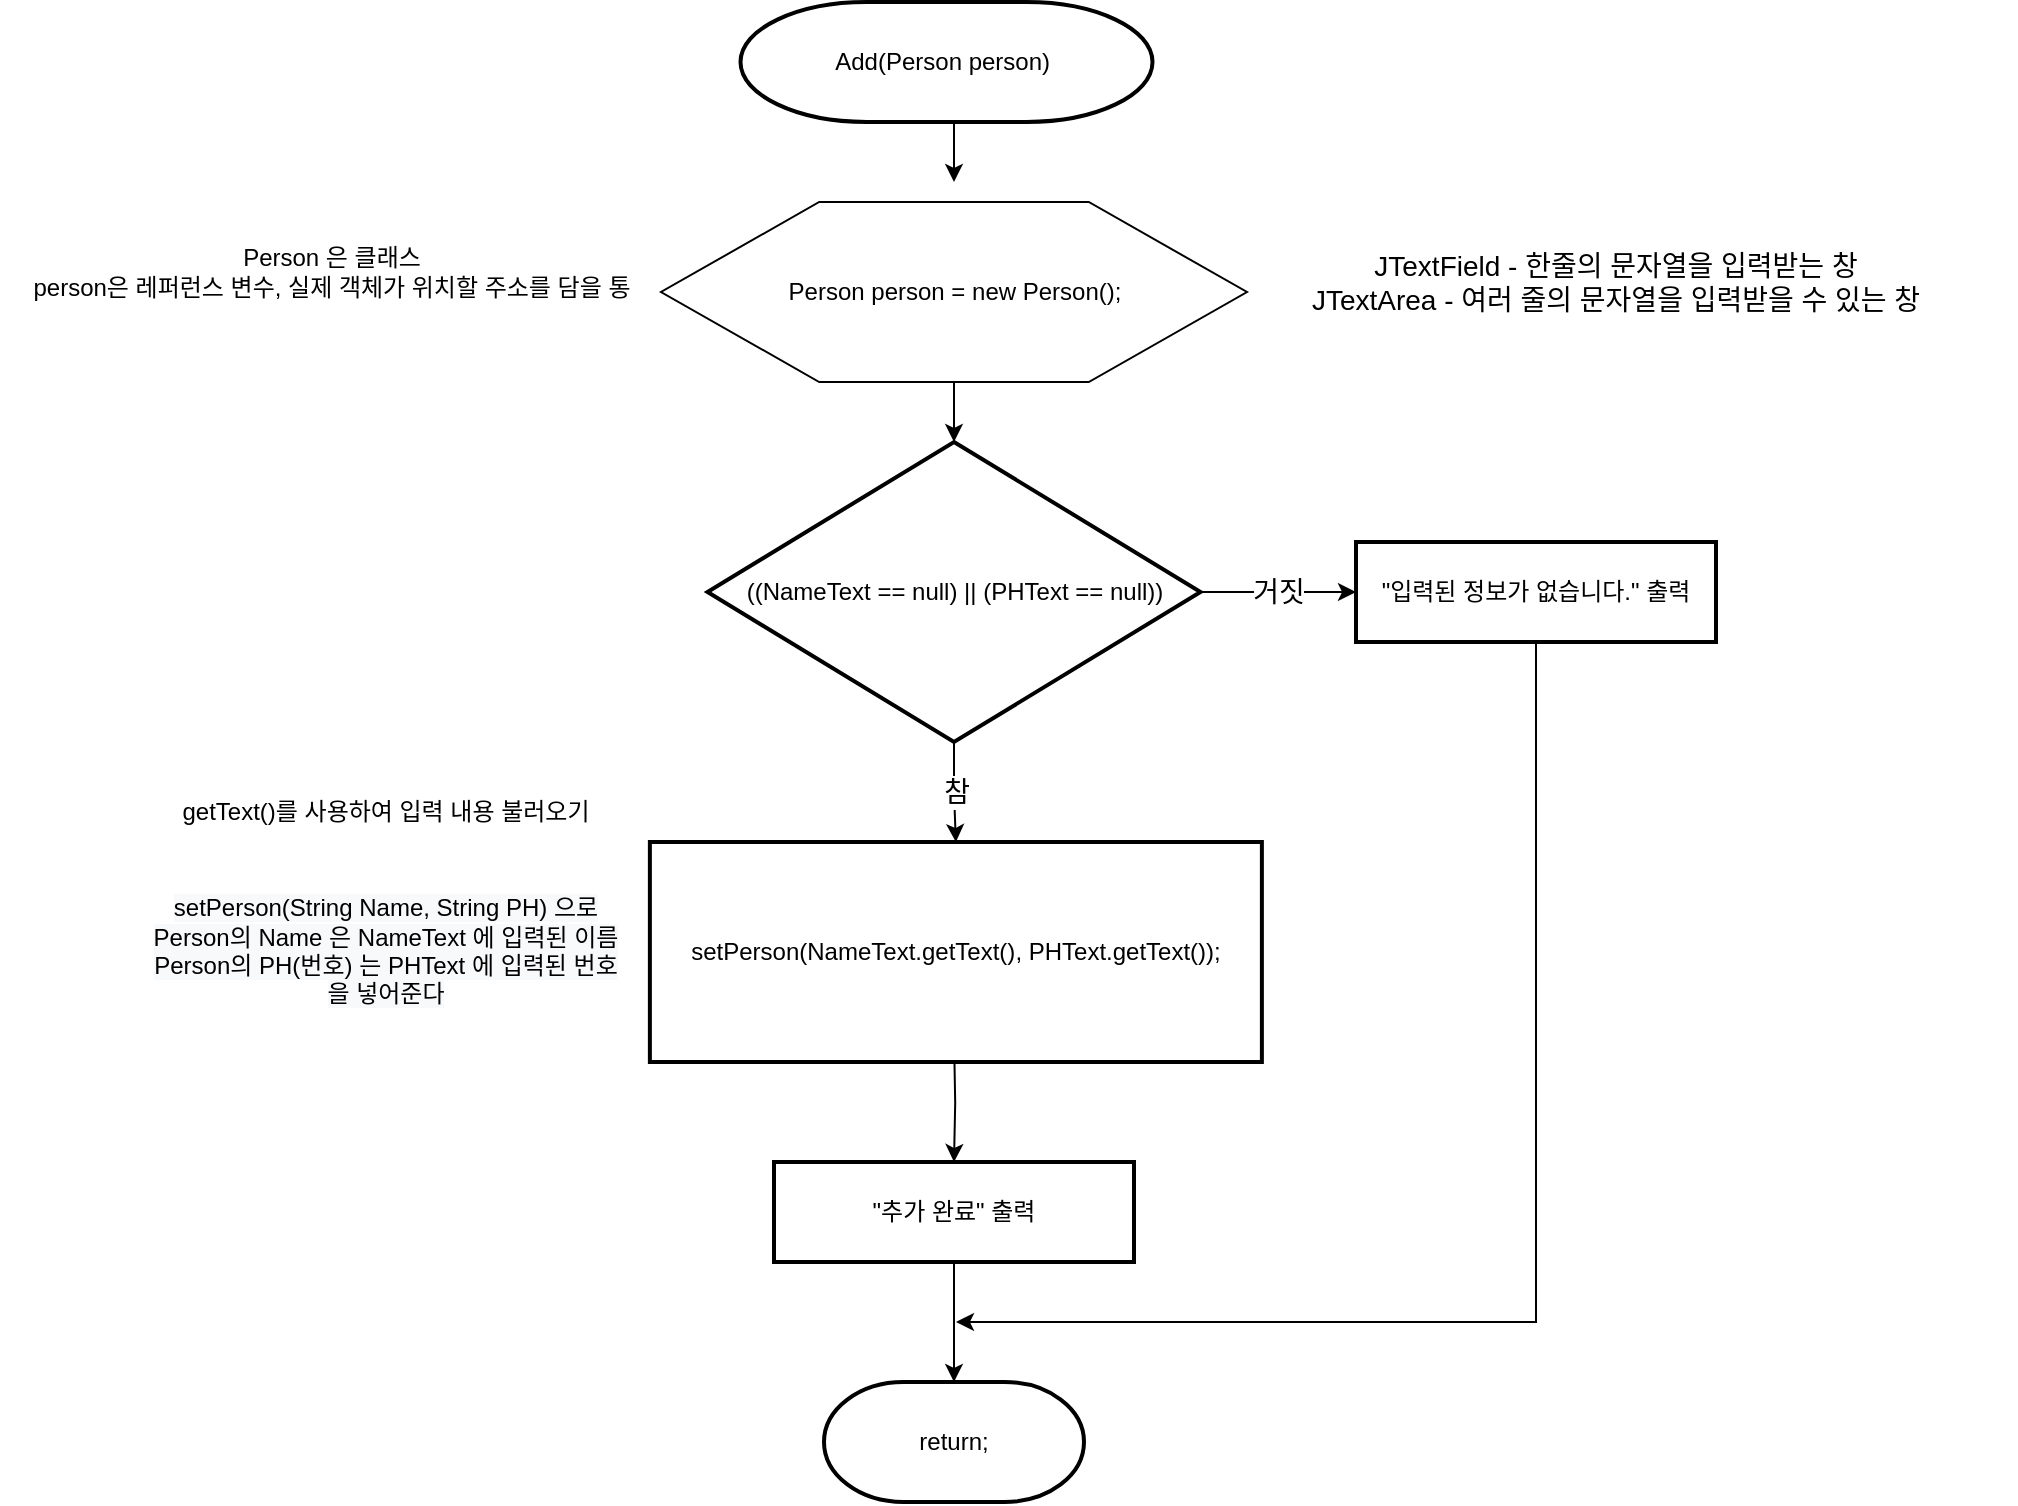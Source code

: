 <mxfile version="14.4.4" type="github">
  <diagram id="C5RBs43oDa-KdzZeNtuy" name="Page-1">
    <mxGraphModel dx="3761" dy="794" grid="1" gridSize="10" guides="1" tooltips="1" connect="1" arrows="1" fold="1" page="1" pageScale="1" pageWidth="2339" pageHeight="3300" math="0" shadow="0">
      <root>
        <mxCell id="WIyWlLk6GJQsqaUBKTNV-0" />
        <mxCell id="WIyWlLk6GJQsqaUBKTNV-1" parent="WIyWlLk6GJQsqaUBKTNV-0" />
        <mxCell id="WdhutA0HPDwgAfeHhhjY-7" style="edgeStyle=orthogonalEdgeStyle;rounded=0;orthogonalLoop=1;jettySize=auto;html=1;exitX=0.5;exitY=1;exitDx=0;exitDy=0;exitPerimeter=0;entryX=0.5;entryY=0;entryDx=0;entryDy=0;" parent="WIyWlLk6GJQsqaUBKTNV-1" source="MIVhKUlmY33OTzhxlFlY-0" edge="1">
          <mxGeometry relative="1" as="geometry">
            <mxPoint x="349" y="100" as="targetPoint" />
          </mxGeometry>
        </mxCell>
        <mxCell id="MIVhKUlmY33OTzhxlFlY-0" value="&lt;span style=&quot;text-align: left&quot;&gt;Add(Person person)&amp;nbsp;&lt;/span&gt;" style="strokeWidth=2;html=1;shape=mxgraph.flowchart.terminator;whiteSpace=wrap;" parent="WIyWlLk6GJQsqaUBKTNV-1" vertex="1">
          <mxGeometry x="242.25" y="10" width="206" height="60" as="geometry" />
        </mxCell>
        <mxCell id="3ypU410p7wPXYqtJwQ9o-6" style="edgeStyle=orthogonalEdgeStyle;rounded=0;orthogonalLoop=1;jettySize=auto;html=1;entryX=0.5;entryY=0;entryDx=0;entryDy=0;entryPerimeter=0;" edge="1" parent="WIyWlLk6GJQsqaUBKTNV-1" source="MIVhKUlmY33OTzhxlFlY-6" target="3ypU410p7wPXYqtJwQ9o-4">
          <mxGeometry relative="1" as="geometry" />
        </mxCell>
        <mxCell id="MIVhKUlmY33OTzhxlFlY-6" value="Person person = new Person();" style="verticalLabelPosition=middle;verticalAlign=middle;html=1;shape=hexagon;perimeter=hexagonPerimeter2;arcSize=6;size=0.27;labelPosition=center;align=center;" parent="WIyWlLk6GJQsqaUBKTNV-1" vertex="1">
          <mxGeometry x="202.5" y="110" width="293" height="90" as="geometry" />
        </mxCell>
        <mxCell id="MIVhKUlmY33OTzhxlFlY-14" value="return;" style="strokeWidth=2;html=1;shape=mxgraph.flowchart.terminator;whiteSpace=wrap;" parent="WIyWlLk6GJQsqaUBKTNV-1" vertex="1">
          <mxGeometry x="284" y="700" width="130" height="60" as="geometry" />
        </mxCell>
        <mxCell id="MIVhKUlmY33OTzhxlFlY-17" style="edgeStyle=orthogonalEdgeStyle;rounded=0;orthogonalLoop=1;jettySize=auto;html=1;exitX=0.5;exitY=1;exitDx=0;exitDy=0;entryX=0.5;entryY=0;entryDx=0;entryDy=0;entryPerimeter=0;fontSize=13;" parent="WIyWlLk6GJQsqaUBKTNV-1" source="MIVhKUlmY33OTzhxlFlY-15" edge="1" target="MIVhKUlmY33OTzhxlFlY-14">
          <mxGeometry relative="1" as="geometry">
            <mxPoint x="365" y="680" as="targetPoint" />
          </mxGeometry>
        </mxCell>
        <mxCell id="MIVhKUlmY33OTzhxlFlY-15" value="&quot;추가 완료&quot; 출력" style="rounded=1;whiteSpace=wrap;html=1;absoluteArcSize=1;arcSize=0;strokeWidth=2;" parent="WIyWlLk6GJQsqaUBKTNV-1" vertex="1">
          <mxGeometry x="259" y="590" width="180" height="50" as="geometry" />
        </mxCell>
        <mxCell id="WdhutA0HPDwgAfeHhhjY-14" style="edgeStyle=orthogonalEdgeStyle;rounded=0;orthogonalLoop=1;jettySize=auto;html=1;entryX=0.5;entryY=0;entryDx=0;entryDy=0;" parent="WIyWlLk6GJQsqaUBKTNV-1" target="MIVhKUlmY33OTzhxlFlY-15" edge="1">
          <mxGeometry relative="1" as="geometry">
            <mxPoint x="349.06" y="530" as="sourcePoint" />
          </mxGeometry>
        </mxCell>
        <mxCell id="3ypU410p7wPXYqtJwQ9o-0" value="Person 은 클래스&lt;br&gt;person은 레퍼런스 변수, 실제 객체가 위치할 주소를 담을 통" style="text;html=1;strokeColor=none;fillColor=none;align=center;verticalAlign=middle;whiteSpace=wrap;rounded=0;" vertex="1" parent="WIyWlLk6GJQsqaUBKTNV-1">
          <mxGeometry x="-127.5" y="90" width="330" height="110" as="geometry" />
        </mxCell>
        <mxCell id="3ypU410p7wPXYqtJwQ9o-3" value="&lt;p style=&quot;line-height: 140%&quot;&gt;&lt;span style=&quot;text-align: left&quot;&gt;setPerson(&lt;/span&gt;NameText.getText()&lt;span style=&quot;text-align: left&quot;&gt;,&amp;nbsp;&lt;/span&gt;PHText.getText());&lt;/p&gt;" style="rounded=1;whiteSpace=wrap;html=1;absoluteArcSize=1;arcSize=0;strokeWidth=2;align=center;" vertex="1" parent="WIyWlLk6GJQsqaUBKTNV-1">
          <mxGeometry x="196.94" y="430" width="306" height="110" as="geometry" />
        </mxCell>
        <mxCell id="3ypU410p7wPXYqtJwQ9o-7" value="참" style="edgeStyle=orthogonalEdgeStyle;rounded=0;orthogonalLoop=1;jettySize=auto;html=1;exitX=0.5;exitY=1;exitDx=0;exitDy=0;exitPerimeter=0;entryX=0.5;entryY=0;entryDx=0;entryDy=0;fontSize=14;" edge="1" parent="WIyWlLk6GJQsqaUBKTNV-1" source="3ypU410p7wPXYqtJwQ9o-4" target="3ypU410p7wPXYqtJwQ9o-3">
          <mxGeometry relative="1" as="geometry" />
        </mxCell>
        <mxCell id="3ypU410p7wPXYqtJwQ9o-13" value="거짓" style="edgeStyle=orthogonalEdgeStyle;rounded=0;orthogonalLoop=1;jettySize=auto;html=1;exitX=1;exitY=0.5;exitDx=0;exitDy=0;exitPerimeter=0;entryX=0;entryY=0.5;entryDx=0;entryDy=0;fontSize=14;" edge="1" parent="WIyWlLk6GJQsqaUBKTNV-1" source="3ypU410p7wPXYqtJwQ9o-4" target="3ypU410p7wPXYqtJwQ9o-11">
          <mxGeometry relative="1" as="geometry" />
        </mxCell>
        <mxCell id="3ypU410p7wPXYqtJwQ9o-4" value="((NameText == null) || (PHText == null))" style="strokeWidth=2;html=1;shape=mxgraph.flowchart.decision;whiteSpace=wrap;" vertex="1" parent="WIyWlLk6GJQsqaUBKTNV-1">
          <mxGeometry x="225.75" y="230" width="246.5" height="150" as="geometry" />
        </mxCell>
        <mxCell id="3ypU410p7wPXYqtJwQ9o-5" value="getText()를 사용하여 입력 내용 불러오기" style="text;html=1;strokeColor=none;fillColor=none;align=center;verticalAlign=middle;whiteSpace=wrap;rounded=0;" vertex="1" parent="WIyWlLk6GJQsqaUBKTNV-1">
          <mxGeometry x="-45" y="370" width="220" height="90" as="geometry" />
        </mxCell>
        <mxCell id="3ypU410p7wPXYqtJwQ9o-10" value="&lt;br&gt;&lt;br&gt;&lt;span style=&quot;color: rgb(0 , 0 , 0) ; font-family: &amp;#34;helvetica&amp;#34; ; font-size: 12px ; font-style: normal ; font-weight: 400 ; letter-spacing: normal ; text-indent: 0px ; text-transform: none ; word-spacing: 0px ; background-color: rgb(248 , 249 , 250) ; text-align: left&quot;&gt;setPerson(String Name, String PH) 으로&lt;br&gt;Person의 Name 은&amp;nbsp;&lt;/span&gt;&lt;span style=&quot;color: rgb(0 , 0 , 0) ; font-family: &amp;#34;helvetica&amp;#34; ; font-size: 12px ; font-style: normal ; font-weight: 400 ; letter-spacing: normal ; text-align: center ; text-indent: 0px ; text-transform: none ; word-spacing: 0px ; background-color: rgb(248 , 249 , 250) ; display: inline ; float: none&quot;&gt;NameText 에 입력된 이름&lt;/span&gt;&lt;br style=&quot;color: rgb(0 , 0 , 0) ; font-family: &amp;#34;helvetica&amp;#34; ; font-size: 12px ; font-style: normal ; font-weight: 400 ; letter-spacing: normal ; text-align: center ; text-indent: 0px ; text-transform: none ; word-spacing: 0px ; background-color: rgb(248 , 249 , 250)&quot;&gt;&lt;span style=&quot;color: rgb(0 , 0 , 0) ; font-family: &amp;#34;helvetica&amp;#34; ; font-size: 12px ; font-style: normal ; font-weight: 400 ; letter-spacing: normal ; text-indent: 0px ; text-transform: none ; word-spacing: 0px ; background-color: rgb(248 , 249 , 250) ; text-align: left&quot;&gt;Person의 PH(번호) 는&amp;nbsp;&lt;/span&gt;&lt;span style=&quot;color: rgb(0 , 0 , 0) ; font-family: &amp;#34;helvetica&amp;#34; ; font-size: 12px ; font-style: normal ; font-weight: 400 ; letter-spacing: normal ; text-align: center ; text-indent: 0px ; text-transform: none ; word-spacing: 0px ; background-color: rgb(248 , 249 , 250) ; display: inline ; float: none&quot;&gt;PHText 에 입력된 번호&lt;/span&gt;&lt;br style=&quot;color: rgb(0 , 0 , 0) ; font-family: &amp;#34;helvetica&amp;#34; ; font-size: 12px ; font-style: normal ; font-weight: 400 ; letter-spacing: normal ; text-align: center ; text-indent: 0px ; text-transform: none ; word-spacing: 0px ; background-color: rgb(248 , 249 , 250)&quot;&gt;&lt;span style=&quot;color: rgb(0 , 0 , 0) ; font-family: &amp;#34;helvetica&amp;#34; ; font-size: 12px ; font-style: normal ; font-weight: 400 ; letter-spacing: normal ; text-indent: 0px ; text-transform: none ; word-spacing: 0px ; background-color: rgb(248 , 249 , 250) ; text-align: left&quot;&gt;을 넣어준다&lt;/span&gt;" style="text;html=1;strokeColor=none;fillColor=none;align=center;verticalAlign=middle;whiteSpace=wrap;rounded=0;" vertex="1" parent="WIyWlLk6GJQsqaUBKTNV-1">
          <mxGeometry x="-80" y="390" width="290" height="160" as="geometry" />
        </mxCell>
        <mxCell id="3ypU410p7wPXYqtJwQ9o-14" style="edgeStyle=orthogonalEdgeStyle;rounded=0;orthogonalLoop=1;jettySize=auto;html=1;exitX=0.5;exitY=1;exitDx=0;exitDy=0;fontSize=14;" edge="1" parent="WIyWlLk6GJQsqaUBKTNV-1" source="3ypU410p7wPXYqtJwQ9o-11">
          <mxGeometry relative="1" as="geometry">
            <mxPoint x="350" y="670" as="targetPoint" />
            <Array as="points">
              <mxPoint x="640" y="670" />
            </Array>
          </mxGeometry>
        </mxCell>
        <mxCell id="3ypU410p7wPXYqtJwQ9o-11" value="&quot;입력된 정보가 없습니다.&quot; 출력" style="rounded=1;whiteSpace=wrap;html=1;absoluteArcSize=1;arcSize=0;strokeWidth=2;" vertex="1" parent="WIyWlLk6GJQsqaUBKTNV-1">
          <mxGeometry x="550" y="280" width="180" height="50" as="geometry" />
        </mxCell>
        <mxCell id="3ypU410p7wPXYqtJwQ9o-12" value="JTextField - 한줄의 문자열을 입력받는 창&lt;br&gt;JTextArea - 여러 줄의 문자열을 입력받을 수 있는 창" style="text;html=1;strokeColor=none;fillColor=none;align=center;verticalAlign=middle;whiteSpace=wrap;rounded=0;fontSize=14;" vertex="1" parent="WIyWlLk6GJQsqaUBKTNV-1">
          <mxGeometry x="480" y="100" width="400" height="100" as="geometry" />
        </mxCell>
      </root>
    </mxGraphModel>
  </diagram>
</mxfile>
